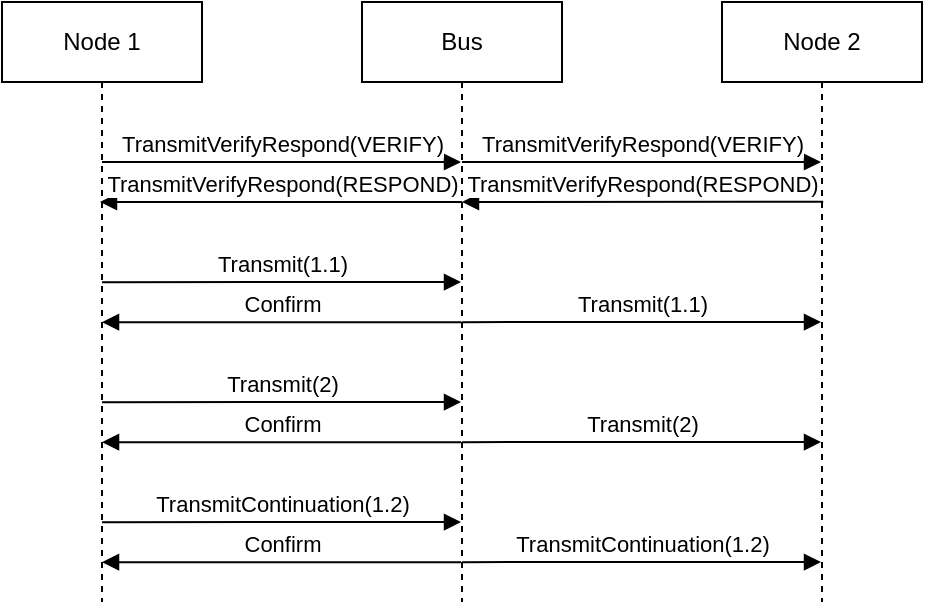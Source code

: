 <mxfile version="24.7.17">
  <diagram name="Page-1" id="NnsKN626D9liByVkLeI2">
    <mxGraphModel dx="757" dy="638" grid="1" gridSize="10" guides="1" tooltips="1" connect="1" arrows="1" fold="1" page="1" pageScale="1" pageWidth="540" pageHeight="360" background="#ffffff" math="0" shadow="0">
      <root>
        <mxCell id="0" />
        <mxCell id="1" parent="0" />
        <mxCell id="nOIMiEheIkG6IheYm219-1" value="Node 1" style="shape=umlLifeline;perimeter=lifelinePerimeter;whiteSpace=wrap;html=1;container=1;dropTarget=0;collapsible=0;recursiveResize=0;outlineConnect=0;portConstraint=eastwest;newEdgeStyle={&quot;edgeStyle&quot;:&quot;elbowEdgeStyle&quot;,&quot;elbow&quot;:&quot;vertical&quot;,&quot;curved&quot;:0,&quot;rounded&quot;:0};" parent="1" vertex="1">
          <mxGeometry x="40" y="40" width="100" height="300" as="geometry" />
        </mxCell>
        <mxCell id="nOIMiEheIkG6IheYm219-2" value="Bus" style="shape=umlLifeline;perimeter=lifelinePerimeter;whiteSpace=wrap;html=1;container=1;dropTarget=0;collapsible=0;recursiveResize=0;outlineConnect=0;portConstraint=eastwest;newEdgeStyle={&quot;edgeStyle&quot;:&quot;elbowEdgeStyle&quot;,&quot;elbow&quot;:&quot;vertical&quot;,&quot;curved&quot;:0,&quot;rounded&quot;:0};" parent="1" vertex="1">
          <mxGeometry x="220" y="40" width="100" height="300" as="geometry" />
        </mxCell>
        <mxCell id="nOIMiEheIkG6IheYm219-3" value="Node 2" style="shape=umlLifeline;perimeter=lifelinePerimeter;whiteSpace=wrap;html=1;container=1;dropTarget=0;collapsible=0;recursiveResize=0;outlineConnect=0;portConstraint=eastwest;newEdgeStyle={&quot;edgeStyle&quot;:&quot;elbowEdgeStyle&quot;,&quot;elbow&quot;:&quot;vertical&quot;,&quot;curved&quot;:0,&quot;rounded&quot;:0};" parent="1" vertex="1">
          <mxGeometry x="400" y="40" width="100" height="300" as="geometry" />
        </mxCell>
        <mxCell id="nOIMiEheIkG6IheYm219-4" value="Transmit(1.1)" style="html=1;verticalAlign=bottom;endArrow=block;edgeStyle=elbowEdgeStyle;elbow=vertical;curved=0;rounded=0;" parent="1" edge="1">
          <mxGeometry width="80" relative="1" as="geometry">
            <mxPoint x="90" y="180.07" as="sourcePoint" />
            <mxPoint x="269.5" y="180.001" as="targetPoint" />
          </mxGeometry>
        </mxCell>
        <mxCell id="nOIMiEheIkG6IheYm219-5" value="Transmit(1.1)" style="html=1;verticalAlign=bottom;endArrow=block;edgeStyle=elbowEdgeStyle;elbow=vertical;curved=0;rounded=0;" parent="1" edge="1">
          <mxGeometry width="80" relative="1" as="geometry">
            <mxPoint x="269.81" y="200.066" as="sourcePoint" />
            <mxPoint x="449.5" y="200.066" as="targetPoint" />
          </mxGeometry>
        </mxCell>
        <mxCell id="nOIMiEheIkG6IheYm219-6" value="Confirm" style="html=1;verticalAlign=bottom;endArrow=block;edgeStyle=elbowEdgeStyle;elbow=vertical;curved=0;rounded=0;" parent="1" edge="1">
          <mxGeometry width="80" relative="1" as="geometry">
            <mxPoint x="269.5" y="200.07" as="sourcePoint" />
            <mxPoint x="90.014" y="200.07" as="targetPoint" />
            <Array as="points">
              <mxPoint x="149.99" y="200.07" />
            </Array>
          </mxGeometry>
        </mxCell>
        <mxCell id="iyvWLDmX5rhdHJw3GGvt-1" value="Transmit(2)" style="html=1;verticalAlign=bottom;endArrow=block;edgeStyle=elbowEdgeStyle;elbow=vertical;curved=0;rounded=0;" edge="1" parent="1">
          <mxGeometry width="80" relative="1" as="geometry">
            <mxPoint x="90.01" y="240.07" as="sourcePoint" />
            <mxPoint x="269.5" y="240.001" as="targetPoint" />
          </mxGeometry>
        </mxCell>
        <mxCell id="iyvWLDmX5rhdHJw3GGvt-2" value="Transmit(2)" style="html=1;verticalAlign=bottom;endArrow=block;edgeStyle=elbowEdgeStyle;elbow=vertical;curved=0;rounded=0;" edge="1" parent="1">
          <mxGeometry width="80" relative="1" as="geometry">
            <mxPoint x="270.004" y="260.07" as="sourcePoint" />
            <mxPoint x="449.5" y="260.001" as="targetPoint" />
          </mxGeometry>
        </mxCell>
        <mxCell id="iyvWLDmX5rhdHJw3GGvt-3" value="Confirm" style="html=1;verticalAlign=bottom;endArrow=block;edgeStyle=elbowEdgeStyle;elbow=vertical;curved=0;rounded=0;" edge="1" parent="1">
          <mxGeometry width="80" relative="1" as="geometry">
            <mxPoint x="269.5" y="260.07" as="sourcePoint" />
            <mxPoint x="90.024" y="260.07" as="targetPoint" />
            <Array as="points">
              <mxPoint x="150" y="260.07" />
            </Array>
          </mxGeometry>
        </mxCell>
        <mxCell id="iyvWLDmX5rhdHJw3GGvt-4" value="TransmitContinuation(1.2)" style="html=1;verticalAlign=bottom;endArrow=block;edgeStyle=elbowEdgeStyle;elbow=vertical;curved=0;rounded=0;" edge="1" parent="1">
          <mxGeometry width="80" relative="1" as="geometry">
            <mxPoint x="90" y="300.07" as="sourcePoint" />
            <mxPoint x="269.5" y="300.001" as="targetPoint" />
          </mxGeometry>
        </mxCell>
        <mxCell id="iyvWLDmX5rhdHJw3GGvt-5" value="TransmitContinuation(1.2)" style="html=1;verticalAlign=bottom;endArrow=block;edgeStyle=elbowEdgeStyle;elbow=vertical;curved=0;rounded=0;" edge="1" parent="1">
          <mxGeometry width="80" relative="1" as="geometry">
            <mxPoint x="270.004" y="320.07" as="sourcePoint" />
            <mxPoint x="449.5" y="320.001" as="targetPoint" />
          </mxGeometry>
        </mxCell>
        <mxCell id="iyvWLDmX5rhdHJw3GGvt-6" value="Confirm" style="html=1;verticalAlign=bottom;endArrow=block;edgeStyle=elbowEdgeStyle;elbow=vertical;curved=0;rounded=0;" edge="1" parent="1">
          <mxGeometry width="80" relative="1" as="geometry">
            <mxPoint x="269.5" y="320.07" as="sourcePoint" />
            <mxPoint x="90.014" y="320.07" as="targetPoint" />
            <Array as="points">
              <mxPoint x="149.99" y="320.07" />
            </Array>
          </mxGeometry>
        </mxCell>
        <mxCell id="iyvWLDmX5rhdHJw3GGvt-7" value="TransmitVerifyRespond(VERIFY)" style="html=1;verticalAlign=bottom;endArrow=block;edgeStyle=elbowEdgeStyle;elbow=vertical;curved=0;rounded=0;" edge="1" parent="1" target="nOIMiEheIkG6IheYm219-2">
          <mxGeometry width="80" relative="1" as="geometry">
            <mxPoint x="90" y="120" as="sourcePoint" />
            <mxPoint x="240" y="120" as="targetPoint" />
          </mxGeometry>
        </mxCell>
        <mxCell id="iyvWLDmX5rhdHJw3GGvt-9" value="TransmitVerifyRespond(VERIFY)" style="html=1;verticalAlign=bottom;endArrow=block;edgeStyle=elbowEdgeStyle;elbow=vertical;curved=0;rounded=0;" edge="1" parent="1" target="nOIMiEheIkG6IheYm219-3">
          <mxGeometry width="80" relative="1" as="geometry">
            <mxPoint x="270" y="120" as="sourcePoint" />
            <mxPoint x="440" y="120" as="targetPoint" />
          </mxGeometry>
        </mxCell>
        <mxCell id="iyvWLDmX5rhdHJw3GGvt-10" value="TransmitVerifyRespond(RESPOND)" style="html=1;verticalAlign=bottom;endArrow=block;edgeStyle=elbowEdgeStyle;elbow=vertical;curved=0;rounded=0;entryX=0.506;entryY=0.333;entryDx=0;entryDy=0;entryPerimeter=0;exitX=0.506;exitY=0.333;exitDx=0;exitDy=0;exitPerimeter=0;" edge="1" parent="1" source="nOIMiEheIkG6IheYm219-3">
          <mxGeometry width="80" relative="1" as="geometry">
            <mxPoint x="440" y="140" as="sourcePoint" />
            <mxPoint x="270" y="140" as="targetPoint" />
          </mxGeometry>
        </mxCell>
        <mxCell id="iyvWLDmX5rhdHJw3GGvt-12" value="TransmitVerifyRespond(RESPOND)" style="html=1;verticalAlign=bottom;endArrow=block;edgeStyle=elbowEdgeStyle;elbow=vertical;curved=0;rounded=0;entryX=0.506;entryY=0.333;entryDx=0;entryDy=0;entryPerimeter=0;exitX=0.506;exitY=0.333;exitDx=0;exitDy=0;exitPerimeter=0;" edge="1" parent="1">
          <mxGeometry width="80" relative="1" as="geometry">
            <mxPoint x="270" y="140" as="sourcePoint" />
            <mxPoint x="89" y="140" as="targetPoint" />
          </mxGeometry>
        </mxCell>
      </root>
    </mxGraphModel>
  </diagram>
</mxfile>

